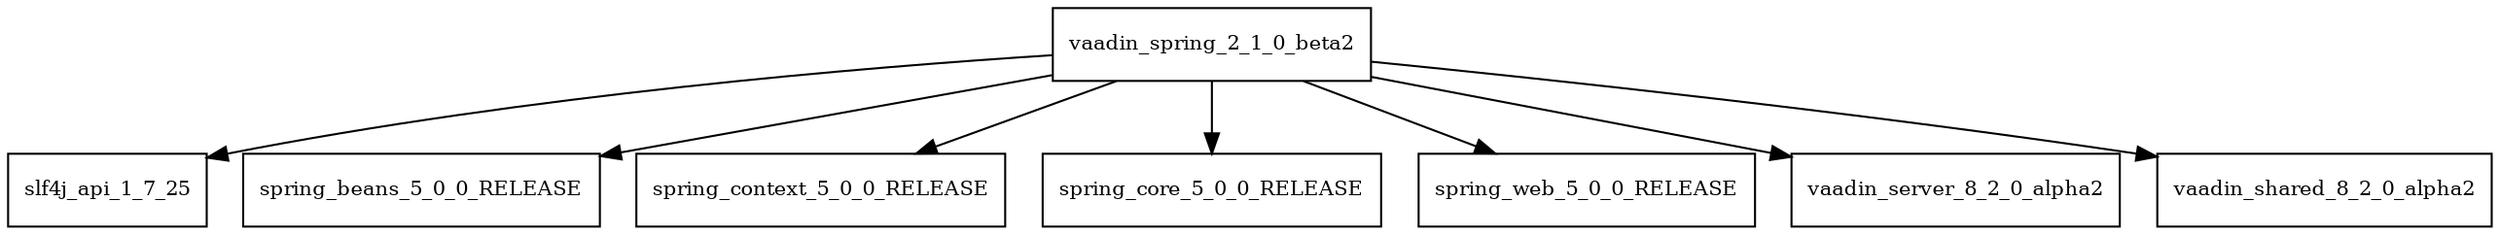 digraph vaadin_spring_2_1_0_beta2_dependencies {
  node [shape = box, fontsize=10.0];
  vaadin_spring_2_1_0_beta2 -> slf4j_api_1_7_25;
  vaadin_spring_2_1_0_beta2 -> spring_beans_5_0_0_RELEASE;
  vaadin_spring_2_1_0_beta2 -> spring_context_5_0_0_RELEASE;
  vaadin_spring_2_1_0_beta2 -> spring_core_5_0_0_RELEASE;
  vaadin_spring_2_1_0_beta2 -> spring_web_5_0_0_RELEASE;
  vaadin_spring_2_1_0_beta2 -> vaadin_server_8_2_0_alpha2;
  vaadin_spring_2_1_0_beta2 -> vaadin_shared_8_2_0_alpha2;
}

